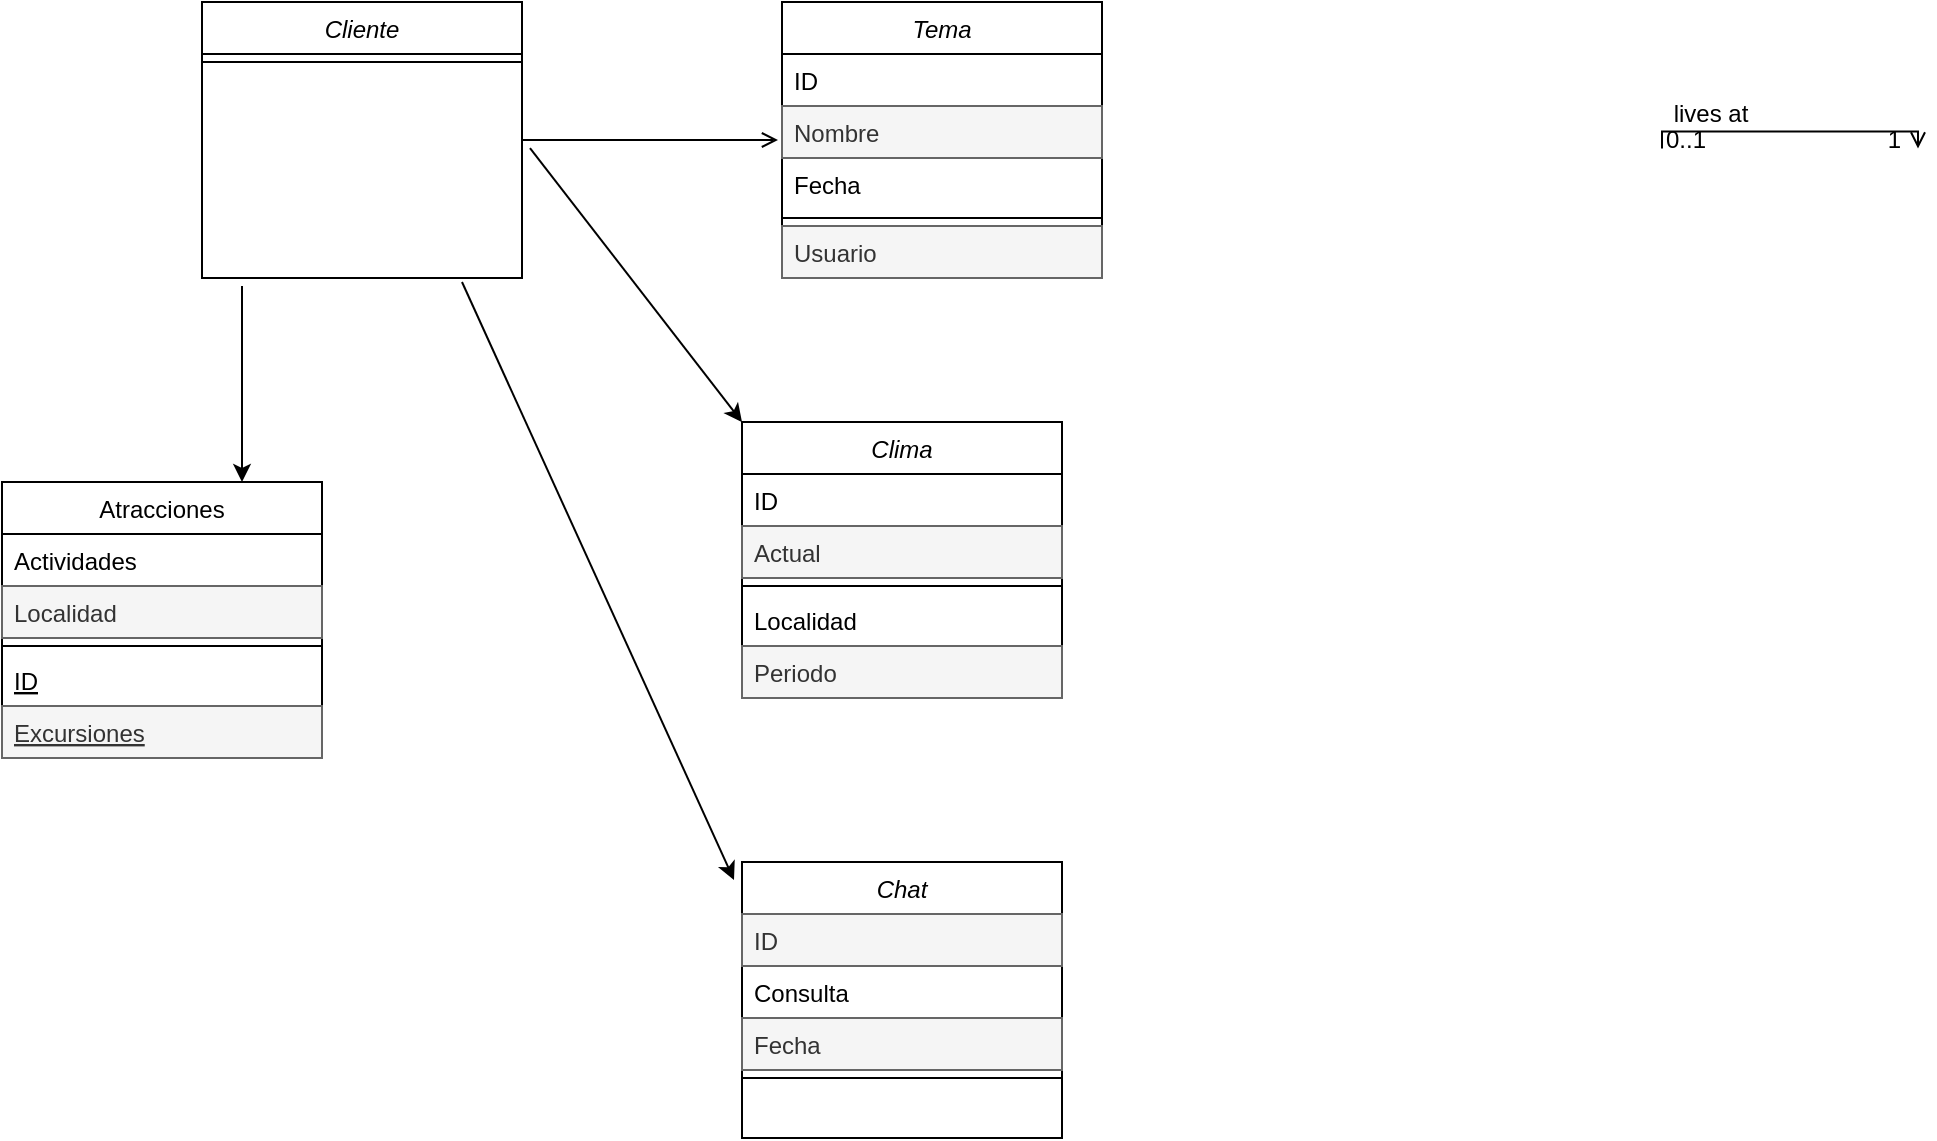 <mxfile version="14.3.1" type="github">
  <diagram id="C5RBs43oDa-KdzZeNtuy" name="Page-1">
    <mxGraphModel dx="868" dy="482" grid="1" gridSize="10" guides="1" tooltips="1" connect="1" arrows="1" fold="1" page="1" pageScale="1" pageWidth="827" pageHeight="1169" math="0" shadow="0">
      <root>
        <mxCell id="WIyWlLk6GJQsqaUBKTNV-0" />
        <mxCell id="WIyWlLk6GJQsqaUBKTNV-1" parent="WIyWlLk6GJQsqaUBKTNV-0" />
        <mxCell id="zkfFHV4jXpPFQw0GAbJ--0" value="Cliente" style="swimlane;fontStyle=2;align=center;verticalAlign=top;childLayout=stackLayout;horizontal=1;startSize=26;horizontalStack=0;resizeParent=1;resizeLast=0;collapsible=1;marginBottom=0;rounded=0;shadow=0;strokeWidth=1;" parent="WIyWlLk6GJQsqaUBKTNV-1" vertex="1">
          <mxGeometry x="220" y="120" width="160" height="138" as="geometry">
            <mxRectangle x="230" y="140" width="160" height="26" as="alternateBounds" />
          </mxGeometry>
        </mxCell>
        <mxCell id="zkfFHV4jXpPFQw0GAbJ--4" value="" style="line;html=1;strokeWidth=1;align=left;verticalAlign=middle;spacingTop=-1;spacingLeft=3;spacingRight=3;rotatable=0;labelPosition=right;points=[];portConstraint=eastwest;" parent="zkfFHV4jXpPFQw0GAbJ--0" vertex="1">
          <mxGeometry y="26" width="160" height="8" as="geometry" />
        </mxCell>
        <mxCell id="zkfFHV4jXpPFQw0GAbJ--6" value="Atracciones" style="swimlane;fontStyle=0;align=center;verticalAlign=top;childLayout=stackLayout;horizontal=1;startSize=26;horizontalStack=0;resizeParent=1;resizeLast=0;collapsible=1;marginBottom=0;rounded=0;shadow=0;strokeWidth=1;" parent="WIyWlLk6GJQsqaUBKTNV-1" vertex="1">
          <mxGeometry x="120" y="360" width="160" height="138" as="geometry">
            <mxRectangle x="130" y="380" width="160" height="26" as="alternateBounds" />
          </mxGeometry>
        </mxCell>
        <mxCell id="zkfFHV4jXpPFQw0GAbJ--7" value="Actividades" style="text;align=left;verticalAlign=top;spacingLeft=4;spacingRight=4;overflow=hidden;rotatable=0;points=[[0,0.5],[1,0.5]];portConstraint=eastwest;" parent="zkfFHV4jXpPFQw0GAbJ--6" vertex="1">
          <mxGeometry y="26" width="160" height="26" as="geometry" />
        </mxCell>
        <mxCell id="zkfFHV4jXpPFQw0GAbJ--8" value="Localidad" style="text;align=left;verticalAlign=top;spacingLeft=4;spacingRight=4;overflow=hidden;rotatable=0;points=[[0,0.5],[1,0.5]];portConstraint=eastwest;rounded=0;shadow=0;html=0;fillColor=#f5f5f5;strokeColor=#666666;fontColor=#333333;" parent="zkfFHV4jXpPFQw0GAbJ--6" vertex="1">
          <mxGeometry y="52" width="160" height="26" as="geometry" />
        </mxCell>
        <mxCell id="zkfFHV4jXpPFQw0GAbJ--9" value="" style="line;html=1;strokeWidth=1;align=left;verticalAlign=middle;spacingTop=-1;spacingLeft=3;spacingRight=3;rotatable=0;labelPosition=right;points=[];portConstraint=eastwest;" parent="zkfFHV4jXpPFQw0GAbJ--6" vertex="1">
          <mxGeometry y="78" width="160" height="8" as="geometry" />
        </mxCell>
        <mxCell id="zkfFHV4jXpPFQw0GAbJ--10" value="ID" style="text;align=left;verticalAlign=top;spacingLeft=4;spacingRight=4;overflow=hidden;rotatable=0;points=[[0,0.5],[1,0.5]];portConstraint=eastwest;fontStyle=4" parent="zkfFHV4jXpPFQw0GAbJ--6" vertex="1">
          <mxGeometry y="86" width="160" height="26" as="geometry" />
        </mxCell>
        <mxCell id="GuZkhgzBktaL6XEybpWE-1" value="Excursiones" style="text;align=left;verticalAlign=top;spacingLeft=4;spacingRight=4;overflow=hidden;rotatable=0;points=[[0,0.5],[1,0.5]];portConstraint=eastwest;fontStyle=4;fillColor=#f5f5f5;strokeColor=#666666;fontColor=#333333;" parent="zkfFHV4jXpPFQw0GAbJ--6" vertex="1">
          <mxGeometry y="112" width="160" height="26" as="geometry" />
        </mxCell>
        <mxCell id="zkfFHV4jXpPFQw0GAbJ--26" value="" style="endArrow=open;shadow=0;strokeWidth=1;rounded=0;endFill=1;edgeStyle=elbowEdgeStyle;elbow=vertical;" parent="WIyWlLk6GJQsqaUBKTNV-1" source="zkfFHV4jXpPFQw0GAbJ--0" edge="1">
          <mxGeometry x="0.5" y="41" relative="1" as="geometry">
            <mxPoint x="380" y="192" as="sourcePoint" />
            <mxPoint x="508" y="189" as="targetPoint" />
            <mxPoint x="-40" y="32" as="offset" />
          </mxGeometry>
        </mxCell>
        <mxCell id="GuZkhgzBktaL6XEybpWE-3" value="Tema" style="swimlane;fontStyle=2;align=center;verticalAlign=top;childLayout=stackLayout;horizontal=1;startSize=26;horizontalStack=0;resizeParent=1;resizeLast=0;collapsible=1;marginBottom=0;rounded=0;shadow=0;strokeWidth=1;" parent="WIyWlLk6GJQsqaUBKTNV-1" vertex="1">
          <mxGeometry x="510" y="120" width="160" height="138" as="geometry">
            <mxRectangle x="230" y="140" width="160" height="26" as="alternateBounds" />
          </mxGeometry>
        </mxCell>
        <mxCell id="GuZkhgzBktaL6XEybpWE-4" value="ID" style="text;align=left;verticalAlign=top;spacingLeft=4;spacingRight=4;overflow=hidden;rotatable=0;points=[[0,0.5],[1,0.5]];portConstraint=eastwest;" parent="GuZkhgzBktaL6XEybpWE-3" vertex="1">
          <mxGeometry y="26" width="160" height="26" as="geometry" />
        </mxCell>
        <mxCell id="GuZkhgzBktaL6XEybpWE-5" value="Nombre" style="text;align=left;verticalAlign=top;spacingLeft=4;spacingRight=4;overflow=hidden;rotatable=0;points=[[0,0.5],[1,0.5]];portConstraint=eastwest;rounded=0;shadow=0;html=0;fillColor=#f5f5f5;strokeColor=#666666;fontColor=#333333;" parent="GuZkhgzBktaL6XEybpWE-3" vertex="1">
          <mxGeometry y="52" width="160" height="26" as="geometry" />
        </mxCell>
        <mxCell id="GuZkhgzBktaL6XEybpWE-6" value="Fecha" style="text;align=left;verticalAlign=top;spacingLeft=4;spacingRight=4;overflow=hidden;rotatable=0;points=[[0,0.5],[1,0.5]];portConstraint=eastwest;rounded=0;shadow=0;html=0;" parent="GuZkhgzBktaL6XEybpWE-3" vertex="1">
          <mxGeometry y="78" width="160" height="26" as="geometry" />
        </mxCell>
        <mxCell id="GuZkhgzBktaL6XEybpWE-7" value="" style="line;html=1;strokeWidth=1;align=left;verticalAlign=middle;spacingTop=-1;spacingLeft=3;spacingRight=3;rotatable=0;labelPosition=right;points=[];portConstraint=eastwest;" parent="GuZkhgzBktaL6XEybpWE-3" vertex="1">
          <mxGeometry y="104" width="160" height="8" as="geometry" />
        </mxCell>
        <mxCell id="GuZkhgzBktaL6XEybpWE-8" value="Usuario" style="text;align=left;verticalAlign=top;spacingLeft=4;spacingRight=4;overflow=hidden;rotatable=0;points=[[0,0.5],[1,0.5]];portConstraint=eastwest;fillColor=#f5f5f5;strokeColor=#666666;fontColor=#333333;" parent="GuZkhgzBktaL6XEybpWE-3" vertex="1">
          <mxGeometry y="112" width="160" height="26" as="geometry" />
        </mxCell>
        <object label="Clima" ID="" id="GuZkhgzBktaL6XEybpWE-13">
          <mxCell style="swimlane;fontStyle=2;align=center;verticalAlign=top;childLayout=stackLayout;horizontal=1;startSize=26;horizontalStack=0;resizeParent=1;resizeLast=0;collapsible=1;marginBottom=0;rounded=0;shadow=0;strokeWidth=1;" parent="WIyWlLk6GJQsqaUBKTNV-1" vertex="1">
            <mxGeometry x="490" y="330" width="160" height="138" as="geometry">
              <mxRectangle x="490" y="330" width="160" height="26" as="alternateBounds" />
            </mxGeometry>
          </mxCell>
        </object>
        <mxCell id="GuZkhgzBktaL6XEybpWE-14" value="ID" style="text;align=left;verticalAlign=top;spacingLeft=4;spacingRight=4;overflow=hidden;rotatable=0;points=[[0,0.5],[1,0.5]];portConstraint=eastwest;" parent="GuZkhgzBktaL6XEybpWE-13" vertex="1">
          <mxGeometry y="26" width="160" height="26" as="geometry" />
        </mxCell>
        <mxCell id="GuZkhgzBktaL6XEybpWE-16" value="Actual" style="text;align=left;verticalAlign=top;spacingLeft=4;spacingRight=4;overflow=hidden;rotatable=0;points=[[0,0.5],[1,0.5]];portConstraint=eastwest;rounded=0;shadow=0;html=0;fillColor=#f5f5f5;strokeColor=#666666;fontColor=#333333;" parent="GuZkhgzBktaL6XEybpWE-13" vertex="1">
          <mxGeometry y="52" width="160" height="26" as="geometry" />
        </mxCell>
        <mxCell id="GuZkhgzBktaL6XEybpWE-17" value="" style="line;html=1;strokeWidth=1;align=left;verticalAlign=middle;spacingTop=-1;spacingLeft=3;spacingRight=3;rotatable=0;labelPosition=right;points=[];portConstraint=eastwest;" parent="GuZkhgzBktaL6XEybpWE-13" vertex="1">
          <mxGeometry y="78" width="160" height="8" as="geometry" />
        </mxCell>
        <mxCell id="e46WlxUUodxxaLegREOt-8" value="Localidad" style="text;align=left;verticalAlign=top;spacingLeft=4;spacingRight=4;overflow=hidden;rotatable=0;points=[[0,0.5],[1,0.5]];portConstraint=eastwest;" vertex="1" parent="GuZkhgzBktaL6XEybpWE-13">
          <mxGeometry y="86" width="160" height="26" as="geometry" />
        </mxCell>
        <mxCell id="e46WlxUUodxxaLegREOt-9" value="Periodo" style="text;align=left;verticalAlign=top;spacingLeft=4;spacingRight=4;overflow=hidden;rotatable=0;points=[[0,0.5],[1,0.5]];portConstraint=eastwest;fillColor=#f5f5f5;strokeColor=#666666;fontColor=#333333;" vertex="1" parent="GuZkhgzBktaL6XEybpWE-13">
          <mxGeometry y="112" width="160" height="26" as="geometry" />
        </mxCell>
        <mxCell id="GuZkhgzBktaL6XEybpWE-19" value="Chat" style="swimlane;fontStyle=2;align=center;verticalAlign=top;childLayout=stackLayout;horizontal=1;startSize=26;horizontalStack=0;resizeParent=1;resizeLast=0;collapsible=1;marginBottom=0;rounded=0;shadow=0;strokeWidth=1;" parent="WIyWlLk6GJQsqaUBKTNV-1" vertex="1">
          <mxGeometry x="490" y="550" width="160" height="138" as="geometry">
            <mxRectangle x="230" y="140" width="160" height="26" as="alternateBounds" />
          </mxGeometry>
        </mxCell>
        <mxCell id="GuZkhgzBktaL6XEybpWE-20" value="ID" style="text;align=left;verticalAlign=top;spacingLeft=4;spacingRight=4;overflow=hidden;rotatable=0;points=[[0,0.5],[1,0.5]];portConstraint=eastwest;fillColor=#f5f5f5;strokeColor=#666666;fontColor=#333333;" parent="GuZkhgzBktaL6XEybpWE-19" vertex="1">
          <mxGeometry y="26" width="160" height="26" as="geometry" />
        </mxCell>
        <mxCell id="GuZkhgzBktaL6XEybpWE-21" value="Consulta" style="text;align=left;verticalAlign=top;spacingLeft=4;spacingRight=4;overflow=hidden;rotatable=0;points=[[0,0.5],[1,0.5]];portConstraint=eastwest;rounded=0;shadow=0;html=0;" parent="GuZkhgzBktaL6XEybpWE-19" vertex="1">
          <mxGeometry y="52" width="160" height="26" as="geometry" />
        </mxCell>
        <mxCell id="GuZkhgzBktaL6XEybpWE-22" value="Fecha" style="text;align=left;verticalAlign=top;spacingLeft=4;spacingRight=4;overflow=hidden;rotatable=0;points=[[0,0.5],[1,0.5]];portConstraint=eastwest;rounded=0;shadow=0;html=0;fillColor=#f5f5f5;strokeColor=#666666;fontColor=#333333;" parent="GuZkhgzBktaL6XEybpWE-19" vertex="1">
          <mxGeometry y="78" width="160" height="26" as="geometry" />
        </mxCell>
        <mxCell id="GuZkhgzBktaL6XEybpWE-23" value="" style="line;html=1;strokeWidth=1;align=left;verticalAlign=middle;spacingTop=-1;spacingLeft=3;spacingRight=3;rotatable=0;labelPosition=right;points=[];portConstraint=eastwest;" parent="GuZkhgzBktaL6XEybpWE-19" vertex="1">
          <mxGeometry y="104" width="160" height="8" as="geometry" />
        </mxCell>
        <mxCell id="GuZkhgzBktaL6XEybpWE-25" value="" style="endArrow=open;shadow=0;strokeWidth=1;rounded=0;endFill=1;edgeStyle=elbowEdgeStyle;elbow=vertical;" parent="WIyWlLk6GJQsqaUBKTNV-1" edge="1">
          <mxGeometry x="0.5" y="41" relative="1" as="geometry">
            <mxPoint x="950" y="193.25" as="sourcePoint" />
            <mxPoint x="1078" y="193.25" as="targetPoint" />
            <mxPoint x="-40" y="32" as="offset" />
            <Array as="points">
              <mxPoint x="1280" y="184.75" />
            </Array>
          </mxGeometry>
        </mxCell>
        <mxCell id="GuZkhgzBktaL6XEybpWE-26" value="0..1" style="resizable=0;align=left;verticalAlign=bottom;labelBackgroundColor=none;fontSize=12;" parent="GuZkhgzBktaL6XEybpWE-25" connectable="0" vertex="1">
          <mxGeometry x="-1" relative="1" as="geometry">
            <mxPoint y="4" as="offset" />
          </mxGeometry>
        </mxCell>
        <mxCell id="GuZkhgzBktaL6XEybpWE-27" value="1" style="resizable=0;align=right;verticalAlign=bottom;labelBackgroundColor=none;fontSize=12;" parent="GuZkhgzBktaL6XEybpWE-25" connectable="0" vertex="1">
          <mxGeometry x="1" relative="1" as="geometry">
            <mxPoint x="-7" y="4" as="offset" />
          </mxGeometry>
        </mxCell>
        <mxCell id="GuZkhgzBktaL6XEybpWE-28" value="lives at" style="text;html=1;resizable=0;points=[];;align=center;verticalAlign=middle;labelBackgroundColor=none;rounded=0;shadow=0;strokeWidth=1;fontSize=12;" parent="GuZkhgzBktaL6XEybpWE-25" vertex="1" connectable="0">
          <mxGeometry x="0.5" y="49" relative="1" as="geometry">
            <mxPoint x="-76.5" y="40" as="offset" />
          </mxGeometry>
        </mxCell>
        <mxCell id="e46WlxUUodxxaLegREOt-4" value="" style="endArrow=classic;html=1;exitX=1.025;exitY=-0.192;exitDx=0;exitDy=0;exitPerimeter=0;" edge="1" parent="WIyWlLk6GJQsqaUBKTNV-1">
          <mxGeometry width="50" height="50" relative="1" as="geometry">
            <mxPoint x="384" y="193.008" as="sourcePoint" />
            <mxPoint x="490" y="330" as="targetPoint" />
          </mxGeometry>
        </mxCell>
        <mxCell id="e46WlxUUodxxaLegREOt-6" value="" style="endArrow=classic;html=1;exitX=1.025;exitY=-0.192;exitDx=0;exitDy=0;exitPerimeter=0;entryX=-0.025;entryY=0.065;entryDx=0;entryDy=0;entryPerimeter=0;" edge="1" parent="WIyWlLk6GJQsqaUBKTNV-1" target="GuZkhgzBktaL6XEybpWE-19">
          <mxGeometry width="50" height="50" relative="1" as="geometry">
            <mxPoint x="350" y="259.998" as="sourcePoint" />
            <mxPoint x="456" y="396.99" as="targetPoint" />
          </mxGeometry>
        </mxCell>
        <mxCell id="e46WlxUUodxxaLegREOt-7" value="" style="endArrow=classic;html=1;exitX=0.125;exitY=1.154;exitDx=0;exitDy=0;exitPerimeter=0;entryX=0.75;entryY=0;entryDx=0;entryDy=0;" edge="1" parent="WIyWlLk6GJQsqaUBKTNV-1" target="zkfFHV4jXpPFQw0GAbJ--6">
          <mxGeometry width="50" height="50" relative="1" as="geometry">
            <mxPoint x="240" y="262.004" as="sourcePoint" />
            <mxPoint x="240" y="350" as="targetPoint" />
          </mxGeometry>
        </mxCell>
      </root>
    </mxGraphModel>
  </diagram>
</mxfile>
